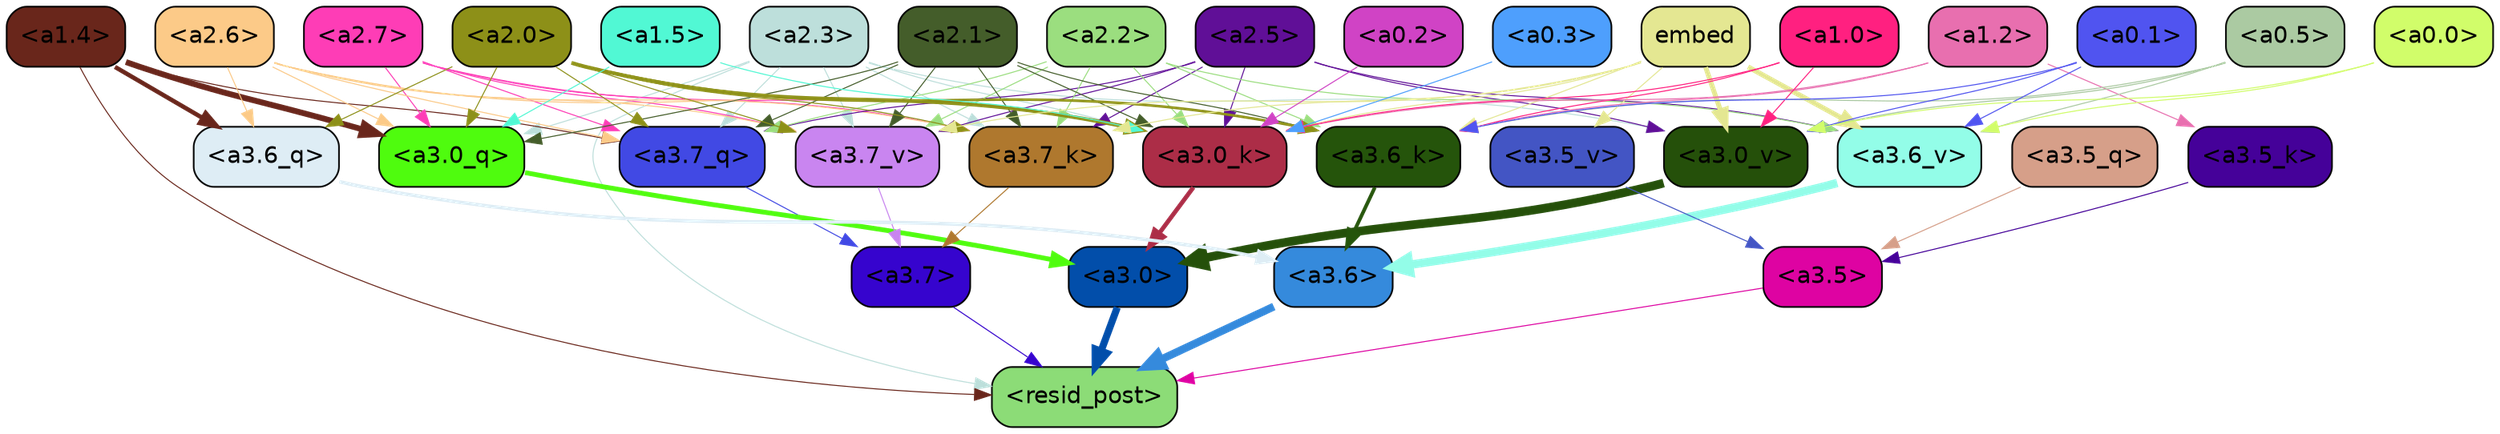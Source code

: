 strict digraph "" {
	graph [bgcolor=transparent,
		layout=dot,
		overlap=false,
		splines=true
	];
	"<a3.7>"	[color=black,
		fillcolor="#3604ce",
		fontname=Helvetica,
		shape=box,
		style="filled, rounded"];
	"<resid_post>"	[color=black,
		fillcolor="#8cdc77",
		fontname=Helvetica,
		shape=box,
		style="filled, rounded"];
	"<a3.7>" -> "<resid_post>"	[color="#3604ce",
		penwidth=0.6];
	"<a3.6>"	[color=black,
		fillcolor="#358adc",
		fontname=Helvetica,
		shape=box,
		style="filled, rounded"];
	"<a3.6>" -> "<resid_post>"	[color="#358adc",
		penwidth=4.6696330308914185];
	"<a3.5>"	[color=black,
		fillcolor="#de03a2",
		fontname=Helvetica,
		shape=box,
		style="filled, rounded"];
	"<a3.5>" -> "<resid_post>"	[color="#de03a2",
		penwidth=0.6];
	"<a3.0>"	[color=black,
		fillcolor="#024eaa",
		fontname=Helvetica,
		shape=box,
		style="filled, rounded"];
	"<a3.0>" -> "<resid_post>"	[color="#024eaa",
		penwidth=4.282557368278503];
	"<a2.3>"	[color=black,
		fillcolor="#bddfdb",
		fontname=Helvetica,
		shape=box,
		style="filled, rounded"];
	"<a2.3>" -> "<resid_post>"	[color="#bddfdb",
		penwidth=0.6];
	"<a3.7_q>"	[color=black,
		fillcolor="#4149e4",
		fontname=Helvetica,
		shape=box,
		style="filled, rounded"];
	"<a2.3>" -> "<a3.7_q>"	[color="#bddfdb",
		penwidth=0.6];
	"<a3.0_q>"	[color=black,
		fillcolor="#4ffc0e",
		fontname=Helvetica,
		shape=box,
		style="filled, rounded"];
	"<a2.3>" -> "<a3.0_q>"	[color="#bddfdb",
		penwidth=0.6];
	"<a3.7_k>"	[color=black,
		fillcolor="#af782e",
		fontname=Helvetica,
		shape=box,
		style="filled, rounded"];
	"<a2.3>" -> "<a3.7_k>"	[color="#bddfdb",
		penwidth=0.6];
	"<a3.0_k>"	[color=black,
		fillcolor="#ac2d47",
		fontname=Helvetica,
		shape=box,
		style="filled, rounded"];
	"<a2.3>" -> "<a3.0_k>"	[color="#bddfdb",
		penwidth=0.6];
	"<a3.7_v>"	[color=black,
		fillcolor="#c985f0",
		fontname=Helvetica,
		shape=box,
		style="filled, rounded"];
	"<a2.3>" -> "<a3.7_v>"	[color="#bddfdb",
		penwidth=0.6];
	"<a3.0_v>"	[color=black,
		fillcolor="#25500a",
		fontname=Helvetica,
		shape=box,
		style="filled, rounded"];
	"<a2.3>" -> "<a3.0_v>"	[color="#bddfdb",
		penwidth=0.6];
	"<a1.4>"	[color=black,
		fillcolor="#69261b",
		fontname=Helvetica,
		shape=box,
		style="filled, rounded"];
	"<a1.4>" -> "<resid_post>"	[color="#69261b",
		penwidth=0.6];
	"<a1.4>" -> "<a3.7_q>"	[color="#69261b",
		penwidth=0.6];
	"<a3.6_q>"	[color=black,
		fillcolor="#deedf5",
		fontname=Helvetica,
		shape=box,
		style="filled, rounded"];
	"<a1.4>" -> "<a3.6_q>"	[color="#69261b",
		penwidth=2.6073555648326874];
	"<a1.4>" -> "<a3.0_q>"	[color="#69261b",
		penwidth=3.4971605762839317];
	"<a3.7_q>" -> "<a3.7>"	[color="#4149e4",
		penwidth=0.6];
	"<a3.6_q>" -> "<a3.6>"	[color="#deedf5",
		penwidth=2.03758105635643];
	"<a3.5_q>"	[color=black,
		fillcolor="#d69f89",
		fontname=Helvetica,
		shape=box,
		style="filled, rounded"];
	"<a3.5_q>" -> "<a3.5>"	[color="#d69f89",
		penwidth=0.6];
	"<a3.0_q>" -> "<a3.0>"	[color="#4ffc0e",
		penwidth=2.8638100624084473];
	"<a3.7_k>" -> "<a3.7>"	[color="#af782e",
		penwidth=0.6];
	"<a3.6_k>"	[color=black,
		fillcolor="#25540b",
		fontname=Helvetica,
		shape=box,
		style="filled, rounded"];
	"<a3.6_k>" -> "<a3.6>"	[color="#25540b",
		penwidth=2.174198240041733];
	"<a3.5_k>"	[color=black,
		fillcolor="#450199",
		fontname=Helvetica,
		shape=box,
		style="filled, rounded"];
	"<a3.5_k>" -> "<a3.5>"	[color="#450199",
		penwidth=0.6];
	"<a3.0_k>" -> "<a3.0>"	[color="#ac2d47",
		penwidth=2.6274144649505615];
	"<a3.7_v>" -> "<a3.7>"	[color="#c985f0",
		penwidth=0.6];
	"<a3.6_v>"	[color=black,
		fillcolor="#93fde8",
		fontname=Helvetica,
		shape=box,
		style="filled, rounded"];
	"<a3.6_v>" -> "<a3.6>"	[color="#93fde8",
		penwidth=5.002329230308533];
	"<a3.5_v>"	[color=black,
		fillcolor="#4355c4",
		fontname=Helvetica,
		shape=box,
		style="filled, rounded"];
	"<a3.5_v>" -> "<a3.5>"	[color="#4355c4",
		penwidth=0.6];
	"<a3.0_v>" -> "<a3.0>"	[color="#25500a",
		penwidth=5.188832879066467];
	"<a2.7>"	[color=black,
		fillcolor="#fe3db6",
		fontname=Helvetica,
		shape=box,
		style="filled, rounded"];
	"<a2.7>" -> "<a3.7_q>"	[color="#fe3db6",
		penwidth=0.6];
	"<a2.7>" -> "<a3.0_q>"	[color="#fe3db6",
		penwidth=0.6];
	"<a2.7>" -> "<a3.7_k>"	[color="#fe3db6",
		penwidth=0.6];
	"<a2.7>" -> "<a3.0_k>"	[color="#fe3db6",
		penwidth=0.6];
	"<a2.7>" -> "<a3.7_v>"	[color="#fe3db6",
		penwidth=0.6];
	"<a2.6>"	[color=black,
		fillcolor="#fcca88",
		fontname=Helvetica,
		shape=box,
		style="filled, rounded"];
	"<a2.6>" -> "<a3.7_q>"	[color="#fcca88",
		penwidth=0.6];
	"<a2.6>" -> "<a3.6_q>"	[color="#fcca88",
		penwidth=0.6];
	"<a2.6>" -> "<a3.0_q>"	[color="#fcca88",
		penwidth=0.6];
	"<a2.6>" -> "<a3.7_k>"	[color="#fcca88",
		penwidth=0.6];
	"<a2.6>" -> "<a3.0_k>"	[color="#fcca88",
		penwidth=0.6];
	"<a2.6>" -> "<a3.7_v>"	[color="#fcca88",
		penwidth=0.6];
	"<a2.5>"	[color=black,
		fillcolor="#600f97",
		fontname=Helvetica,
		shape=box,
		style="filled, rounded"];
	"<a2.5>" -> "<a3.7_q>"	[color="#600f97",
		penwidth=0.6];
	"<a2.5>" -> "<a3.7_k>"	[color="#600f97",
		penwidth=0.6];
	"<a2.5>" -> "<a3.0_k>"	[color="#600f97",
		penwidth=0.6];
	"<a2.5>" -> "<a3.7_v>"	[color="#600f97",
		penwidth=0.6];
	"<a2.5>" -> "<a3.6_v>"	[color="#600f97",
		penwidth=0.6];
	"<a2.5>" -> "<a3.0_v>"	[color="#600f97",
		penwidth=0.6];
	"<a2.2>"	[color=black,
		fillcolor="#9bde7f",
		fontname=Helvetica,
		shape=box,
		style="filled, rounded"];
	"<a2.2>" -> "<a3.7_q>"	[color="#9bde7f",
		penwidth=0.6];
	"<a2.2>" -> "<a3.7_k>"	[color="#9bde7f",
		penwidth=0.6];
	"<a2.2>" -> "<a3.6_k>"	[color="#9bde7f",
		penwidth=0.6];
	"<a2.2>" -> "<a3.0_k>"	[color="#9bde7f",
		penwidth=0.6];
	"<a2.2>" -> "<a3.7_v>"	[color="#9bde7f",
		penwidth=0.6];
	"<a2.2>" -> "<a3.6_v>"	[color="#9bde7f",
		penwidth=0.6];
	"<a2.1>"	[color=black,
		fillcolor="#445d2a",
		fontname=Helvetica,
		shape=box,
		style="filled, rounded"];
	"<a2.1>" -> "<a3.7_q>"	[color="#445d2a",
		penwidth=0.6];
	"<a2.1>" -> "<a3.0_q>"	[color="#445d2a",
		penwidth=0.6];
	"<a2.1>" -> "<a3.7_k>"	[color="#445d2a",
		penwidth=0.6];
	"<a2.1>" -> "<a3.6_k>"	[color="#445d2a",
		penwidth=0.6];
	"<a2.1>" -> "<a3.0_k>"	[color="#445d2a",
		penwidth=0.6];
	"<a2.1>" -> "<a3.7_v>"	[color="#445d2a",
		penwidth=0.6];
	"<a2.0>"	[color=black,
		fillcolor="#8d9018",
		fontname=Helvetica,
		shape=box,
		style="filled, rounded"];
	"<a2.0>" -> "<a3.7_q>"	[color="#8d9018",
		penwidth=0.6];
	"<a2.0>" -> "<a3.6_q>"	[color="#8d9018",
		penwidth=0.6];
	"<a2.0>" -> "<a3.0_q>"	[color="#8d9018",
		penwidth=0.6];
	"<a2.0>" -> "<a3.7_k>"	[color="#8d9018",
		penwidth=0.6];
	"<a2.0>" -> "<a3.6_k>"	[color="#8d9018",
		penwidth=1.5568191409111023];
	"<a2.0>" -> "<a3.0_k>"	[color="#8d9018",
		penwidth=2.270527422428131];
	"<a2.0>" -> "<a3.7_v>"	[color="#8d9018",
		penwidth=0.6];
	"<a1.5>"	[color=black,
		fillcolor="#51f8d4",
		fontname=Helvetica,
		shape=box,
		style="filled, rounded"];
	"<a1.5>" -> "<a3.0_q>"	[color="#51f8d4",
		penwidth=0.6];
	"<a1.5>" -> "<a3.0_k>"	[color="#51f8d4",
		penwidth=0.6];
	embed	[color=black,
		fillcolor="#e4e792",
		fontname=Helvetica,
		shape=box,
		style="filled, rounded"];
	embed -> "<a3.7_k>"	[color="#e4e792",
		penwidth=0.6];
	embed -> "<a3.6_k>"	[color="#e4e792",
		penwidth=0.6];
	embed -> "<a3.0_k>"	[color="#e4e792",
		penwidth=0.6];
	embed -> "<a3.7_v>"	[color="#e4e792",
		penwidth=0.6];
	embed -> "<a3.6_v>"	[color="#e4e792",
		penwidth=2.9588699340820312];
	embed -> "<a3.5_v>"	[color="#e4e792",
		penwidth=0.6];
	embed -> "<a3.0_v>"	[color="#e4e792",
		penwidth=2.8686431646347046];
	"<a1.2>"	[color=black,
		fillcolor="#e86faf",
		fontname=Helvetica,
		shape=box,
		style="filled, rounded"];
	"<a1.2>" -> "<a3.6_k>"	[color="#e86faf",
		penwidth=0.6];
	"<a1.2>" -> "<a3.5_k>"	[color="#e86faf",
		penwidth=0.6];
	"<a1.2>" -> "<a3.0_k>"	[color="#e86faf",
		penwidth=0.6];
	"<a1.0>"	[color=black,
		fillcolor="#ff2080",
		fontname=Helvetica,
		shape=box,
		style="filled, rounded"];
	"<a1.0>" -> "<a3.6_k>"	[color="#ff2080",
		penwidth=0.6];
	"<a1.0>" -> "<a3.0_k>"	[color="#ff2080",
		penwidth=0.6];
	"<a1.0>" -> "<a3.0_v>"	[color="#ff2080",
		penwidth=0.6];
	"<a0.5>"	[color=black,
		fillcolor="#abcaa2",
		fontname=Helvetica,
		shape=box,
		style="filled, rounded"];
	"<a0.5>" -> "<a3.6_k>"	[color="#abcaa2",
		penwidth=0.6];
	"<a0.5>" -> "<a3.6_v>"	[color="#abcaa2",
		penwidth=0.6];
	"<a0.5>" -> "<a3.0_v>"	[color="#abcaa2",
		penwidth=0.6421224474906921];
	"<a0.1>"	[color=black,
		fillcolor="#5054f0",
		fontname=Helvetica,
		shape=box,
		style="filled, rounded"];
	"<a0.1>" -> "<a3.6_k>"	[color="#5054f0",
		penwidth=0.6];
	"<a0.1>" -> "<a3.6_v>"	[color="#5054f0",
		penwidth=0.6];
	"<a0.1>" -> "<a3.0_v>"	[color="#5054f0",
		penwidth=0.6];
	"<a0.3>"	[color=black,
		fillcolor="#4e9ffd",
		fontname=Helvetica,
		shape=box,
		style="filled, rounded"];
	"<a0.3>" -> "<a3.0_k>"	[color="#4e9ffd",
		penwidth=0.6];
	"<a0.2>"	[color=black,
		fillcolor="#d043c5",
		fontname=Helvetica,
		shape=box,
		style="filled, rounded"];
	"<a0.2>" -> "<a3.0_k>"	[color="#d043c5",
		penwidth=0.6];
	"<a0.0>"	[color=black,
		fillcolor="#d1fd6a",
		fontname=Helvetica,
		shape=box,
		style="filled, rounded"];
	"<a0.0>" -> "<a3.6_v>"	[color="#d1fd6a",
		penwidth=0.6];
	"<a0.0>" -> "<a3.0_v>"	[color="#d1fd6a",
		penwidth=0.6];
}
